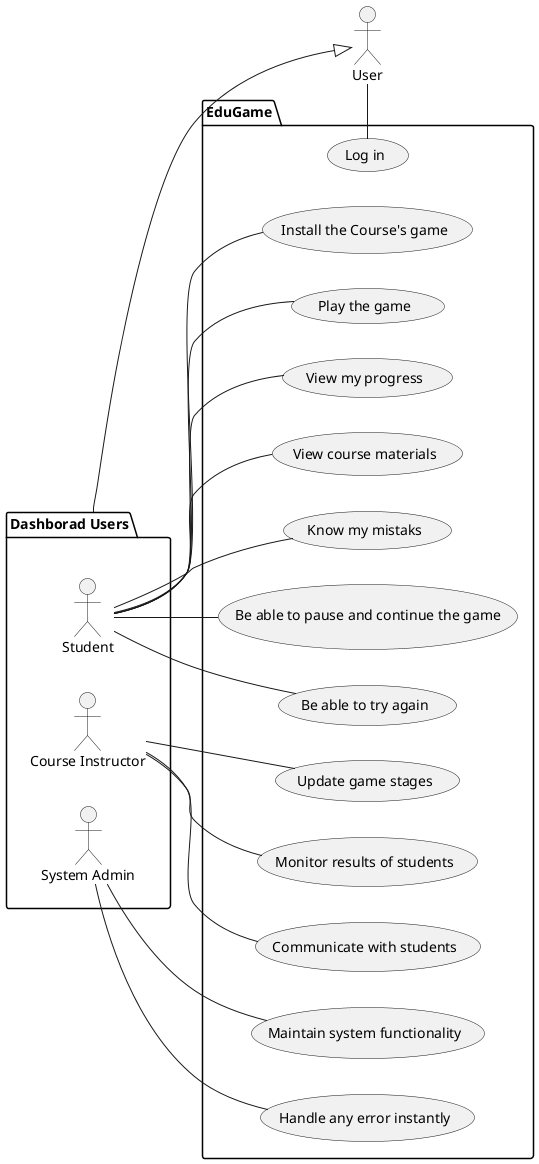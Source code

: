 @startuml
left to right direction

actor User as user
package "Dashborad Users" as dash {
  actor "Student" as student
  actor "Course Instructor" as instructor
  actor "System Admin" as admin
}

package EduGame {
  usecase "Log in" as u_login


  usecase "Install the Course's game" as u_icgx_s
  usecase "Play the game" as u_pg_s
  usecase "View my progress" as u_vmg_s
  usecase "View course materials" as u_vcs_s
  usecase "Know my mistaks" as u_kmm_s
  usecase "Be able to pause and continue the game" as u_pcg_s
  usecase "Be able to try again" as u_bata_s 

  usecase "Update game stages" as u_ugs_i
  usecase "Monitor results of students" as u_mros_i
  usecase "Communicate with students" as u_cws_i

  usecase "Maintain system functionality" as u_msf_a
  usecase "Handle any error instantly" as u_haei_a

  
 
}

user <|-up- dash

user -- u_login


student -- u_icgx_s
student -- u_pg_s
student -- u_vmg_s
student -- u_vcs_s
student --  u_kmm_s
student -- u_pcg_s
student -- u_bata_s 

instructor -- u_ugs_i
instructor -- u_mros_i
instructor -- u_cws_i


admin -- u_msf_a
admin -- u_haei_a
@enduml
